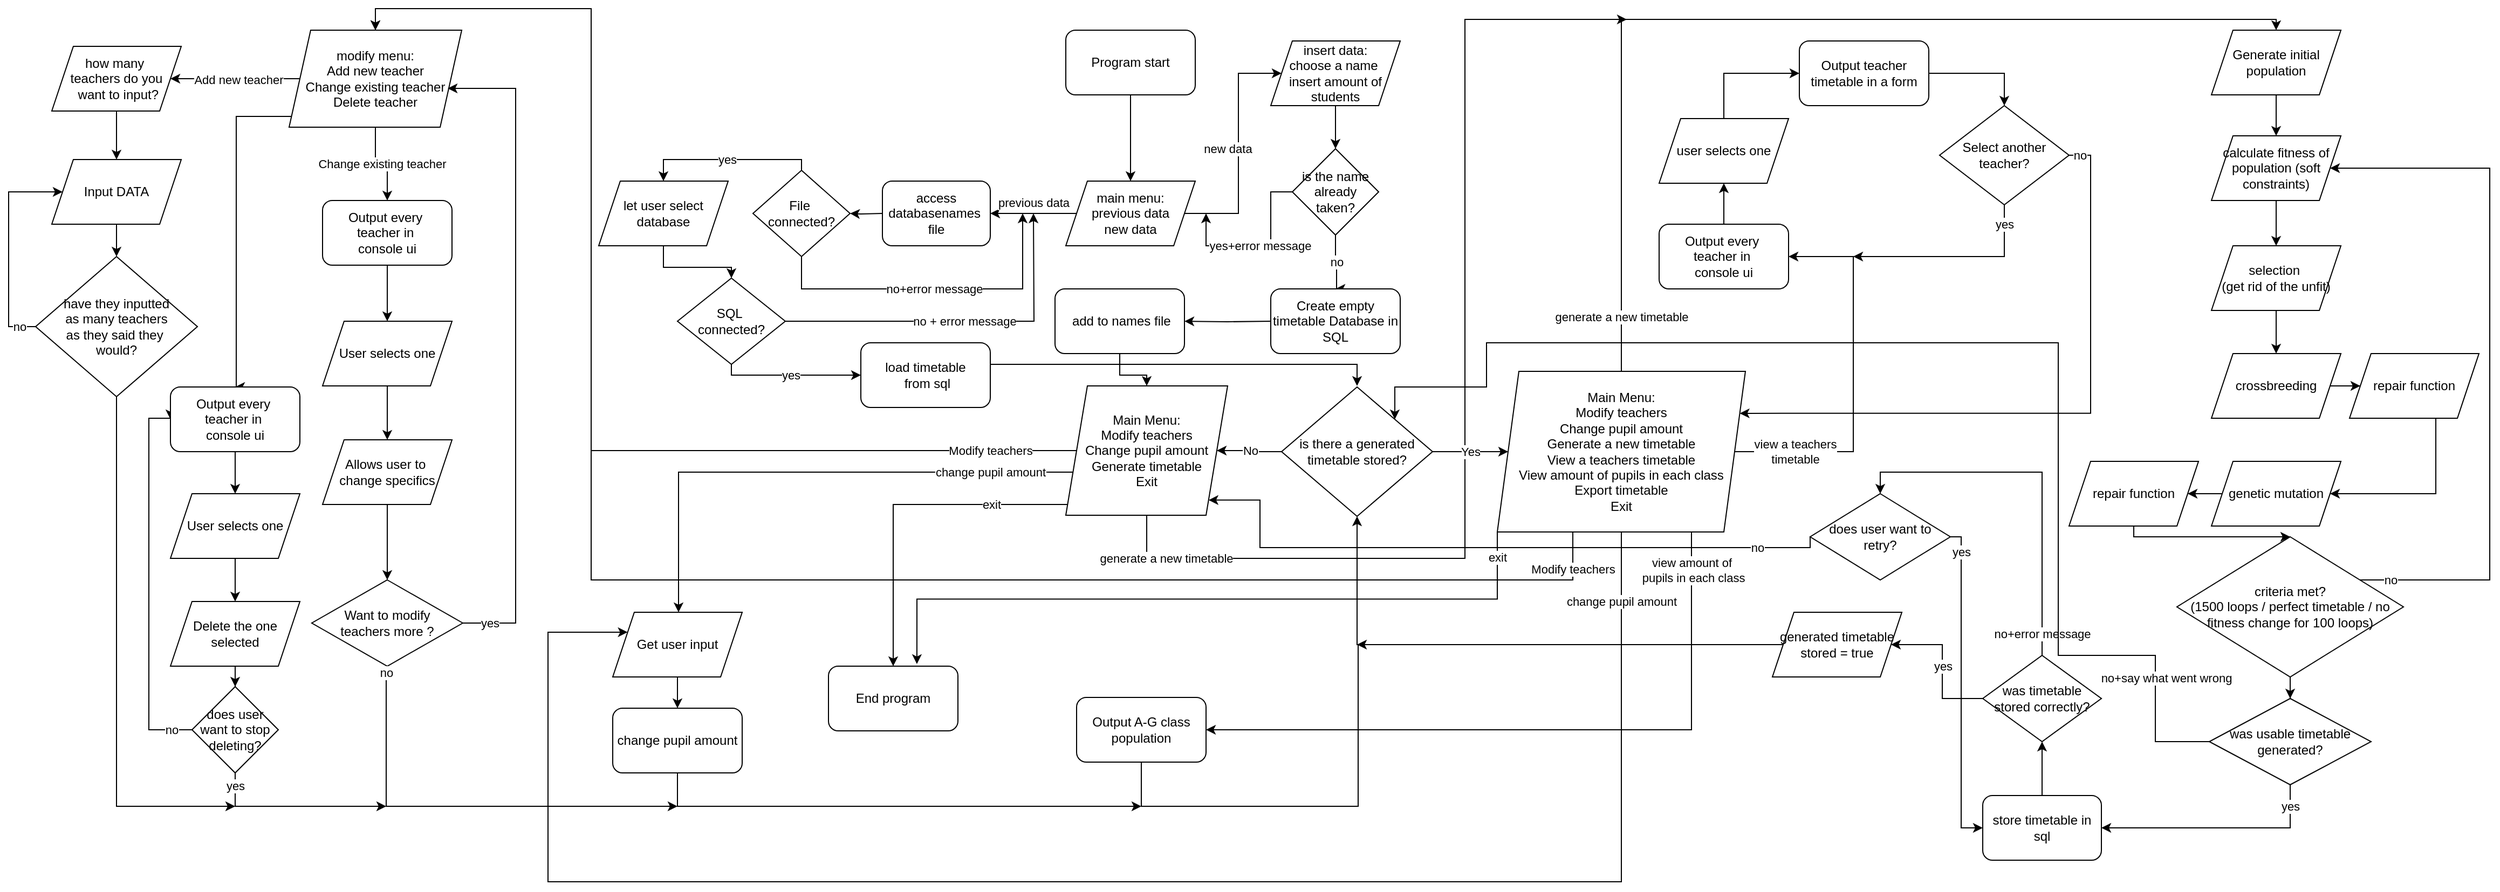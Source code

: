 <mxfile version="28.0.7">
  <diagram name="Page-1" id="5TjFJNbgtK6tRQX0CHqg">
    <mxGraphModel dx="3132" dy="1051" grid="1" gridSize="10" guides="1" tooltips="1" connect="1" arrows="1" fold="1" page="1" pageScale="1" pageWidth="827" pageHeight="1169" math="0" shadow="0">
      <root>
        <mxCell id="0" />
        <mxCell id="1" parent="0" />
        <mxCell id="_rqBkX1GEyzZLxkPlKRW-8" value="" style="edgeStyle=orthogonalEdgeStyle;rounded=0;orthogonalLoop=1;jettySize=auto;html=1;" parent="1" source="qPmPJSWQYSYvyi7kfRVx-1" target="qPmPJSWQYSYvyi7kfRVx-5" edge="1">
          <mxGeometry relative="1" as="geometry" />
        </mxCell>
        <mxCell id="qPmPJSWQYSYvyi7kfRVx-1" value="Program start" style="rounded=1;whiteSpace=wrap;html=1;" parent="1" vertex="1">
          <mxGeometry x="330" y="40" width="120" height="60" as="geometry" />
        </mxCell>
        <mxCell id="qPmPJSWQYSYvyi7kfRVx-8" value="previous data" style="edgeStyle=orthogonalEdgeStyle;rounded=0;orthogonalLoop=1;jettySize=auto;html=1;entryX=1;entryY=0.5;entryDx=0;entryDy=0;" parent="1" source="qPmPJSWQYSYvyi7kfRVx-5" edge="1">
          <mxGeometry y="-10" relative="1" as="geometry">
            <mxPoint as="offset" />
            <mxPoint x="260" y="210" as="targetPoint" />
          </mxGeometry>
        </mxCell>
        <mxCell id="_rqBkX1GEyzZLxkPlKRW-2" value="new data" style="edgeStyle=orthogonalEdgeStyle;rounded=0;orthogonalLoop=1;jettySize=auto;html=1;" parent="1" source="qPmPJSWQYSYvyi7kfRVx-5" target="_rqBkX1GEyzZLxkPlKRW-1" edge="1">
          <mxGeometry y="10" relative="1" as="geometry">
            <mxPoint as="offset" />
            <Array as="points">
              <mxPoint x="490" y="210" />
              <mxPoint x="490" y="80" />
            </Array>
          </mxGeometry>
        </mxCell>
        <mxCell id="qPmPJSWQYSYvyi7kfRVx-5" value="main menu:&lt;br&gt;previous data&lt;br&gt;new data" style="shape=parallelogram;perimeter=parallelogramPerimeter;whiteSpace=wrap;html=1;fixedSize=1;" parent="1" vertex="1">
          <mxGeometry x="330" y="180" width="120" height="60" as="geometry" />
        </mxCell>
        <mxCell id="qPmPJSWQYSYvyi7kfRVx-10" value="" style="edgeStyle=orthogonalEdgeStyle;rounded=0;orthogonalLoop=1;jettySize=auto;html=1;" parent="1" source="qPmPJSWQYSYvyi7kfRVx-7" target="qPmPJSWQYSYvyi7kfRVx-9" edge="1">
          <mxGeometry relative="1" as="geometry" />
        </mxCell>
        <mxCell id="qPmPJSWQYSYvyi7kfRVx-7" value="&lt;div&gt;let user select database&lt;/div&gt;" style="shape=parallelogram;perimeter=parallelogramPerimeter;whiteSpace=wrap;html=1;fixedSize=1;" parent="1" vertex="1">
          <mxGeometry x="-103" y="180" width="120" height="60" as="geometry" />
        </mxCell>
        <mxCell id="qPmPJSWQYSYvyi7kfRVx-16" value="no + error message" style="edgeStyle=orthogonalEdgeStyle;rounded=0;orthogonalLoop=1;jettySize=auto;html=1;" parent="1" source="qPmPJSWQYSYvyi7kfRVx-9" edge="1">
          <mxGeometry relative="1" as="geometry">
            <mxPoint x="300" y="210" as="targetPoint" />
          </mxGeometry>
        </mxCell>
        <mxCell id="qPmPJSWQYSYvyi7kfRVx-18" value="yes" style="edgeStyle=orthogonalEdgeStyle;rounded=0;orthogonalLoop=1;jettySize=auto;html=1;entryX=0;entryY=0.5;entryDx=0;entryDy=0;" parent="1" source="qPmPJSWQYSYvyi7kfRVx-9" target="_rqBkX1GEyzZLxkPlKRW-16" edge="1">
          <mxGeometry relative="1" as="geometry">
            <mxPoint x="-43" y="382" as="targetPoint" />
            <Array as="points">
              <mxPoint x="20" y="360" />
            </Array>
          </mxGeometry>
        </mxCell>
        <mxCell id="qPmPJSWQYSYvyi7kfRVx-9" value="SQL&amp;nbsp;&lt;div&gt;connected?&lt;/div&gt;" style="rhombus;whiteSpace=wrap;html=1;" parent="1" vertex="1">
          <mxGeometry x="-30" y="270" width="100" height="80" as="geometry" />
        </mxCell>
        <mxCell id="_rqBkX1GEyzZLxkPlKRW-7" style="edgeStyle=orthogonalEdgeStyle;rounded=0;orthogonalLoop=1;jettySize=auto;html=1;exitX=1;exitY=0.5;exitDx=0;exitDy=0;" parent="1" source="_rqBkX1GEyzZLxkPlKRW-16" edge="1">
          <mxGeometry relative="1" as="geometry">
            <mxPoint x="250" y="412" as="sourcePoint" />
            <mxPoint x="600" y="370" as="targetPoint" />
            <Array as="points">
              <mxPoint x="260" y="350" />
              <mxPoint x="600" y="350" />
            </Array>
          </mxGeometry>
        </mxCell>
        <mxCell id="_rqBkX1GEyzZLxkPlKRW-4" value="no" style="edgeStyle=orthogonalEdgeStyle;rounded=0;orthogonalLoop=1;jettySize=auto;html=1;entryX=0.5;entryY=0;entryDx=0;entryDy=0;" parent="1" source="e7MBx-RKfeoT1PmBK_qc-9" target="_rqBkX1GEyzZLxkPlKRW-13" edge="1">
          <mxGeometry relative="1" as="geometry">
            <mxPoint x="580" y="270" as="targetPoint" />
            <Array as="points">
              <mxPoint x="580" y="250" />
              <mxPoint x="581" y="280" />
            </Array>
          </mxGeometry>
        </mxCell>
        <mxCell id="_rqBkX1GEyzZLxkPlKRW-1" value="&lt;div&gt;insert data:&lt;/div&gt;choose a name&lt;span style=&quot;background-color: transparent; color: light-dark(rgb(0, 0, 0), rgb(255, 255, 255));&quot;&gt;&amp;nbsp;&lt;/span&gt;&lt;div&gt;&lt;span style=&quot;background-color: transparent; color: light-dark(rgb(0, 0, 0), rgb(255, 255, 255));&quot;&gt;insert amount of students&lt;/span&gt;&lt;/div&gt;" style="shape=parallelogram;perimeter=parallelogramPerimeter;whiteSpace=wrap;html=1;fixedSize=1;" parent="1" vertex="1">
          <mxGeometry x="520" y="50" width="120" height="60" as="geometry" />
        </mxCell>
        <mxCell id="_rqBkX1GEyzZLxkPlKRW-6" style="edgeStyle=orthogonalEdgeStyle;rounded=0;orthogonalLoop=1;jettySize=auto;html=1;entryX=0.5;entryY=0;entryDx=0;entryDy=0;" parent="1" source="e7MBx-RKfeoT1PmBK_qc-12" target="_rqBkX1GEyzZLxkPlKRW-5" edge="1">
          <mxGeometry relative="1" as="geometry">
            <mxPoint x="520" y="310" as="sourcePoint" />
          </mxGeometry>
        </mxCell>
        <mxCell id="QJsNYXhnwNITKUMt3Eq2-2" value="generate a new timetable" style="edgeStyle=orthogonalEdgeStyle;rounded=0;orthogonalLoop=1;jettySize=auto;html=1;" parent="1" source="_rqBkX1GEyzZLxkPlKRW-5" edge="1">
          <mxGeometry x="-0.882" relative="1" as="geometry">
            <Array as="points">
              <mxPoint x="405" y="530" />
              <mxPoint x="700" y="530" />
              <mxPoint x="700" y="30" />
            </Array>
            <mxPoint as="offset" />
            <mxPoint x="850" y="30" as="targetPoint" />
          </mxGeometry>
        </mxCell>
        <mxCell id="QJsNYXhnwNITKUMt3Eq2-20" value="exit" style="edgeStyle=orthogonalEdgeStyle;rounded=0;orthogonalLoop=1;jettySize=auto;html=1;entryX=0.5;entryY=0;entryDx=0;entryDy=0;" parent="1" source="_rqBkX1GEyzZLxkPlKRW-5" target="QJsNYXhnwNITKUMt3Eq2-19" edge="1">
          <mxGeometry x="-0.548" relative="1" as="geometry">
            <Array as="points">
              <mxPoint x="170" y="480" />
            </Array>
            <mxPoint as="offset" />
          </mxGeometry>
        </mxCell>
        <mxCell id="V8lAPqID9X0f5ABY0hI3-2" value="Modify teachers" style="edgeStyle=orthogonalEdgeStyle;rounded=0;orthogonalLoop=1;jettySize=auto;html=1;entryX=0.5;entryY=0;entryDx=0;entryDy=0;" parent="1" source="_rqBkX1GEyzZLxkPlKRW-5" target="V8lAPqID9X0f5ABY0hI3-1" edge="1">
          <mxGeometry x="-0.852" relative="1" as="geometry">
            <Array as="points">
              <mxPoint x="-110" y="430" />
              <mxPoint x="-110" y="20" />
              <mxPoint x="-310" y="20" />
            </Array>
            <mxPoint as="offset" />
          </mxGeometry>
        </mxCell>
        <mxCell id="9dXRt_jeTQlMgvSYc37Z-23" value="change pupil amount" style="edgeStyle=orthogonalEdgeStyle;rounded=0;orthogonalLoop=1;jettySize=auto;html=1;" edge="1" parent="1" source="_rqBkX1GEyzZLxkPlKRW-5" target="9dXRt_jeTQlMgvSYc37Z-24">
          <mxGeometry x="-0.691" relative="1" as="geometry">
            <mxPoint x="-30" y="610" as="targetPoint" />
            <Array as="points">
              <mxPoint x="-29" y="450" />
            </Array>
            <mxPoint as="offset" />
          </mxGeometry>
        </mxCell>
        <mxCell id="_rqBkX1GEyzZLxkPlKRW-5" value="Main Menu:&lt;br&gt;&lt;div&gt;&lt;span style=&quot;background-color: transparent; color: light-dark(rgb(0, 0, 0), rgb(255, 255, 255));&quot;&gt;Modify&amp;nbsp;&lt;/span&gt;teachers&lt;/div&gt;&lt;div&gt;&lt;span style=&quot;background-color: transparent; color: light-dark(rgb(0, 0, 0), rgb(255, 255, 255));&quot;&gt;Change pupil amount&lt;/span&gt;&lt;/div&gt;&lt;div&gt;&lt;div&gt;Generate timetable&lt;/div&gt;&lt;/div&gt;&lt;div&gt;Exit&lt;/div&gt;" style="shape=parallelogram;perimeter=parallelogramPerimeter;whiteSpace=wrap;html=1;fixedSize=1;" parent="1" vertex="1">
          <mxGeometry x="330" y="370" width="150" height="120" as="geometry" />
        </mxCell>
        <mxCell id="_rqBkX1GEyzZLxkPlKRW-10" value="No" style="edgeStyle=orthogonalEdgeStyle;rounded=0;orthogonalLoop=1;jettySize=auto;html=1;" parent="1" source="_rqBkX1GEyzZLxkPlKRW-9" target="_rqBkX1GEyzZLxkPlKRW-5" edge="1">
          <mxGeometry relative="1" as="geometry" />
        </mxCell>
        <mxCell id="_rqBkX1GEyzZLxkPlKRW-12" value="Yes" style="edgeStyle=orthogonalEdgeStyle;rounded=0;orthogonalLoop=1;jettySize=auto;html=1;" parent="1" source="_rqBkX1GEyzZLxkPlKRW-9" target="_rqBkX1GEyzZLxkPlKRW-11" edge="1">
          <mxGeometry relative="1" as="geometry" />
        </mxCell>
        <mxCell id="_rqBkX1GEyzZLxkPlKRW-9" value="is there a generated timetable stored?" style="rhombus;whiteSpace=wrap;html=1;" parent="1" vertex="1">
          <mxGeometry x="530" y="371" width="140" height="120" as="geometry" />
        </mxCell>
        <mxCell id="QJsNYXhnwNITKUMt3Eq2-1" value="generate a new timetable" style="edgeStyle=orthogonalEdgeStyle;rounded=0;orthogonalLoop=1;jettySize=auto;html=1;entryX=0.5;entryY=0;entryDx=0;entryDy=0;" parent="1" source="_rqBkX1GEyzZLxkPlKRW-11" target="fO54vMzoq-XSmd5Qjlf1-3" edge="1">
          <mxGeometry x="-0.89" relative="1" as="geometry">
            <Array as="points">
              <mxPoint x="845" y="30" />
              <mxPoint x="1452" y="30" />
            </Array>
            <mxPoint y="1" as="offset" />
            <mxPoint x="1570" y="20" as="targetPoint" />
          </mxGeometry>
        </mxCell>
        <mxCell id="V8lAPqID9X0f5ABY0hI3-3" value="Modify teachers" style="edgeStyle=orthogonalEdgeStyle;rounded=0;orthogonalLoop=1;jettySize=auto;html=1;entryX=0.5;entryY=0;entryDx=0;entryDy=0;" parent="1" source="_rqBkX1GEyzZLxkPlKRW-11" target="V8lAPqID9X0f5ABY0hI3-1" edge="1">
          <mxGeometry x="-0.96" relative="1" as="geometry">
            <Array as="points">
              <mxPoint x="800" y="550" />
              <mxPoint x="-110" y="550" />
              <mxPoint x="-110" y="20" />
              <mxPoint x="-310" y="20" />
            </Array>
            <mxPoint as="offset" />
          </mxGeometry>
        </mxCell>
        <mxCell id="9dXRt_jeTQlMgvSYc37Z-30" value="view a teachers&lt;div&gt;timetable&lt;/div&gt;" style="edgeStyle=orthogonalEdgeStyle;rounded=0;orthogonalLoop=1;jettySize=auto;html=1;entryX=1;entryY=0.5;entryDx=0;entryDy=0;" edge="1" parent="1" source="_rqBkX1GEyzZLxkPlKRW-11" target="9dXRt_jeTQlMgvSYc37Z-36">
          <mxGeometry x="-0.685" relative="1" as="geometry">
            <mxPoint x="990" y="251" as="targetPoint" />
            <Array as="points">
              <mxPoint x="1060" y="431" />
              <mxPoint x="1060" y="250" />
            </Array>
            <mxPoint as="offset" />
          </mxGeometry>
        </mxCell>
        <mxCell id="9dXRt_jeTQlMgvSYc37Z-47" value="view amount of&lt;div&gt;&amp;nbsp;pupils in each class&lt;/div&gt;" style="edgeStyle=orthogonalEdgeStyle;rounded=0;orthogonalLoop=1;jettySize=auto;html=1;entryX=1;entryY=0.5;entryDx=0;entryDy=0;" edge="1" parent="1" source="_rqBkX1GEyzZLxkPlKRW-11" target="9dXRt_jeTQlMgvSYc37Z-48">
          <mxGeometry x="-0.891" relative="1" as="geometry">
            <mxPoint x="400" y="670" as="targetPoint" />
            <Array as="points">
              <mxPoint x="910" y="689" />
            </Array>
            <mxPoint y="1" as="offset" />
          </mxGeometry>
        </mxCell>
        <mxCell id="_rqBkX1GEyzZLxkPlKRW-11" value="Main Menu:&lt;br&gt;&lt;div&gt;&lt;span style=&quot;background-color: transparent; color: light-dark(rgb(0, 0, 0), rgb(255, 255, 255));&quot;&gt;Modify&amp;nbsp;&lt;/span&gt;teachers&lt;/div&gt;&lt;div&gt;Change pupil amount&lt;/div&gt;&lt;div&gt;Generate a new timetable&lt;/div&gt;&lt;div&gt;View a teachers timetable&lt;/div&gt;&lt;div&gt;View amount of pupils in each class&lt;/div&gt;&lt;div&gt;&lt;div&gt;Export timetable&lt;/div&gt;&lt;div&gt;&lt;span style=&quot;background-color: transparent; color: light-dark(rgb(0, 0, 0), rgb(255, 255, 255));&quot;&gt;Exit&lt;/span&gt;&lt;/div&gt;&lt;/div&gt;" style="shape=parallelogram;perimeter=parallelogramPerimeter;whiteSpace=wrap;html=1;fixedSize=1;" parent="1" vertex="1">
          <mxGeometry x="730" y="356.5" width="230" height="149" as="geometry" />
        </mxCell>
        <mxCell id="_rqBkX1GEyzZLxkPlKRW-13" value="&lt;div&gt;Create empty timetable Database in SQL&lt;/div&gt;" style="rounded=1;whiteSpace=wrap;html=1;" parent="1" vertex="1">
          <mxGeometry x="520" y="280" width="120" height="60" as="geometry" />
        </mxCell>
        <mxCell id="_rqBkX1GEyzZLxkPlKRW-16" value="&lt;div&gt;load timetable&lt;/div&gt;&lt;div&gt;&amp;nbsp;from sql&lt;/div&gt;" style="rounded=1;whiteSpace=wrap;html=1;" parent="1" vertex="1">
          <mxGeometry x="140" y="330" width="120" height="60" as="geometry" />
        </mxCell>
        <mxCell id="fO54vMzoq-XSmd5Qjlf1-5" value="" style="edgeStyle=orthogonalEdgeStyle;rounded=0;orthogonalLoop=1;jettySize=auto;html=1;" parent="1" source="fO54vMzoq-XSmd5Qjlf1-3" target="fO54vMzoq-XSmd5Qjlf1-4" edge="1">
          <mxGeometry relative="1" as="geometry" />
        </mxCell>
        <mxCell id="fO54vMzoq-XSmd5Qjlf1-3" value="Generate initial population" style="shape=parallelogram;perimeter=parallelogramPerimeter;whiteSpace=wrap;html=1;fixedSize=1;" parent="1" vertex="1">
          <mxGeometry x="1392" y="40" width="120" height="60" as="geometry" />
        </mxCell>
        <mxCell id="fO54vMzoq-XSmd5Qjlf1-7" value="" style="edgeStyle=orthogonalEdgeStyle;rounded=0;orthogonalLoop=1;jettySize=auto;html=1;" parent="1" source="fO54vMzoq-XSmd5Qjlf1-4" target="fO54vMzoq-XSmd5Qjlf1-6" edge="1">
          <mxGeometry relative="1" as="geometry" />
        </mxCell>
        <mxCell id="fO54vMzoq-XSmd5Qjlf1-4" value="calculate fitness of population (soft constraints)" style="shape=parallelogram;perimeter=parallelogramPerimeter;whiteSpace=wrap;html=1;fixedSize=1;" parent="1" vertex="1">
          <mxGeometry x="1392" y="138" width="120" height="60" as="geometry" />
        </mxCell>
        <mxCell id="fO54vMzoq-XSmd5Qjlf1-9" value="" style="edgeStyle=orthogonalEdgeStyle;rounded=0;orthogonalLoop=1;jettySize=auto;html=1;" parent="1" source="fO54vMzoq-XSmd5Qjlf1-6" target="fO54vMzoq-XSmd5Qjlf1-8" edge="1">
          <mxGeometry relative="1" as="geometry" />
        </mxCell>
        <mxCell id="fO54vMzoq-XSmd5Qjlf1-6" value="selection&amp;nbsp;&lt;div&gt;(get rid of the unfit)&lt;/div&gt;" style="shape=parallelogram;perimeter=parallelogramPerimeter;whiteSpace=wrap;html=1;fixedSize=1;" parent="1" vertex="1">
          <mxGeometry x="1392" y="240" width="120" height="60" as="geometry" />
        </mxCell>
        <mxCell id="yWH5YEIk07C5A7a1uGac-2" value="" style="edgeStyle=orthogonalEdgeStyle;rounded=0;orthogonalLoop=1;jettySize=auto;html=1;" parent="1" source="fO54vMzoq-XSmd5Qjlf1-8" target="yWH5YEIk07C5A7a1uGac-1" edge="1">
          <mxGeometry relative="1" as="geometry" />
        </mxCell>
        <mxCell id="fO54vMzoq-XSmd5Qjlf1-8" value="crossbreeding" style="shape=parallelogram;perimeter=parallelogramPerimeter;whiteSpace=wrap;html=1;fixedSize=1;" parent="1" vertex="1">
          <mxGeometry x="1392" y="340" width="120" height="60" as="geometry" />
        </mxCell>
        <mxCell id="yWH5YEIk07C5A7a1uGac-6" style="edgeStyle=orthogonalEdgeStyle;rounded=0;orthogonalLoop=1;jettySize=auto;html=1;entryX=1;entryY=0.5;entryDx=0;entryDy=0;" parent="1" source="yWH5YEIk07C5A7a1uGac-1" target="yWH5YEIk07C5A7a1uGac-3" edge="1">
          <mxGeometry relative="1" as="geometry">
            <Array as="points">
              <mxPoint x="1600" y="470" />
            </Array>
          </mxGeometry>
        </mxCell>
        <mxCell id="yWH5YEIk07C5A7a1uGac-1" value="repair function" style="shape=parallelogram;perimeter=parallelogramPerimeter;whiteSpace=wrap;html=1;fixedSize=1;" parent="1" vertex="1">
          <mxGeometry x="1520" y="340" width="120" height="60" as="geometry" />
        </mxCell>
        <mxCell id="yWH5YEIk07C5A7a1uGac-8" value="" style="edgeStyle=orthogonalEdgeStyle;rounded=0;orthogonalLoop=1;jettySize=auto;html=1;" parent="1" source="yWH5YEIk07C5A7a1uGac-3" target="yWH5YEIk07C5A7a1uGac-7" edge="1">
          <mxGeometry relative="1" as="geometry" />
        </mxCell>
        <mxCell id="yWH5YEIk07C5A7a1uGac-3" value="genetic mutation" style="shape=parallelogram;perimeter=parallelogramPerimeter;whiteSpace=wrap;html=1;fixedSize=1;" parent="1" vertex="1">
          <mxGeometry x="1392" y="440" width="120" height="60" as="geometry" />
        </mxCell>
        <mxCell id="yWH5YEIk07C5A7a1uGac-10" style="edgeStyle=orthogonalEdgeStyle;rounded=0;orthogonalLoop=1;jettySize=auto;html=1;entryX=0.5;entryY=0;entryDx=0;entryDy=0;" parent="1" source="yWH5YEIk07C5A7a1uGac-7" target="yWH5YEIk07C5A7a1uGac-9" edge="1">
          <mxGeometry relative="1" as="geometry">
            <Array as="points">
              <mxPoint x="1320" y="510" />
            </Array>
          </mxGeometry>
        </mxCell>
        <mxCell id="yWH5YEIk07C5A7a1uGac-7" value="repair function" style="shape=parallelogram;perimeter=parallelogramPerimeter;whiteSpace=wrap;html=1;fixedSize=1;" parent="1" vertex="1">
          <mxGeometry x="1260" y="440" width="120" height="60" as="geometry" />
        </mxCell>
        <mxCell id="yWH5YEIk07C5A7a1uGac-11" value="no" style="edgeStyle=orthogonalEdgeStyle;rounded=0;orthogonalLoop=1;jettySize=auto;html=1;entryX=1;entryY=0.5;entryDx=0;entryDy=0;" parent="1" source="yWH5YEIk07C5A7a1uGac-9" target="fO54vMzoq-XSmd5Qjlf1-4" edge="1">
          <mxGeometry x="-0.912" relative="1" as="geometry">
            <mxPoint x="1580" y="180" as="targetPoint" />
            <Array as="points">
              <mxPoint x="1650" y="550" />
              <mxPoint x="1650" y="168" />
            </Array>
            <mxPoint as="offset" />
          </mxGeometry>
        </mxCell>
        <mxCell id="e7MBx-RKfeoT1PmBK_qc-15" value="" style="edgeStyle=orthogonalEdgeStyle;rounded=0;orthogonalLoop=1;jettySize=auto;html=1;" parent="1" source="yWH5YEIk07C5A7a1uGac-9" target="e7MBx-RKfeoT1PmBK_qc-14" edge="1">
          <mxGeometry relative="1" as="geometry" />
        </mxCell>
        <mxCell id="yWH5YEIk07C5A7a1uGac-9" value="criteria met?&lt;div&gt;(1500 loops / perfect timetable / no fitness change for 100 loops)&lt;/div&gt;" style="rhombus;whiteSpace=wrap;html=1;" parent="1" vertex="1">
          <mxGeometry x="1360" y="510" width="210" height="130" as="geometry" />
        </mxCell>
        <mxCell id="QJsNYXhnwNITKUMt3Eq2-6" value="" style="edgeStyle=orthogonalEdgeStyle;rounded=0;orthogonalLoop=1;jettySize=auto;html=1;exitX=0.5;exitY=0;exitDx=0;exitDy=0;" parent="1" source="e7MBx-RKfeoT1PmBK_qc-21" target="QJsNYXhnwNITKUMt3Eq2-5" edge="1">
          <mxGeometry relative="1" as="geometry">
            <mxPoint x="1235" y="750" as="sourcePoint" />
          </mxGeometry>
        </mxCell>
        <mxCell id="QJsNYXhnwNITKUMt3Eq2-10" value="yes" style="edgeStyle=orthogonalEdgeStyle;rounded=0;orthogonalLoop=1;jettySize=auto;html=1;" parent="1" source="QJsNYXhnwNITKUMt3Eq2-5" target="QJsNYXhnwNITKUMt3Eq2-9" edge="1">
          <mxGeometry relative="1" as="geometry" />
        </mxCell>
        <mxCell id="QJsNYXhnwNITKUMt3Eq2-17" value="no+error message" style="edgeStyle=orthogonalEdgeStyle;rounded=0;orthogonalLoop=1;jettySize=auto;html=1;entryX=0.5;entryY=0;entryDx=0;entryDy=0;" parent="1" source="QJsNYXhnwNITKUMt3Eq2-5" target="QJsNYXhnwNITKUMt3Eq2-13" edge="1">
          <mxGeometry x="-0.882" relative="1" as="geometry">
            <Array as="points">
              <mxPoint x="1235" y="450" />
              <mxPoint x="1085" y="450" />
            </Array>
            <mxPoint as="offset" />
          </mxGeometry>
        </mxCell>
        <mxCell id="QJsNYXhnwNITKUMt3Eq2-5" value="was timetable stored correctly?" style="rhombus;whiteSpace=wrap;html=1;" parent="1" vertex="1">
          <mxGeometry x="1180" y="620" width="110" height="80" as="geometry" />
        </mxCell>
        <mxCell id="QJsNYXhnwNITKUMt3Eq2-11" style="edgeStyle=orthogonalEdgeStyle;rounded=0;orthogonalLoop=1;jettySize=auto;html=1;entryX=0.5;entryY=1;entryDx=0;entryDy=0;" parent="1" source="QJsNYXhnwNITKUMt3Eq2-9" target="_rqBkX1GEyzZLxkPlKRW-9" edge="1">
          <mxGeometry relative="1" as="geometry" />
        </mxCell>
        <mxCell id="QJsNYXhnwNITKUMt3Eq2-9" value="generated timetable stored = true" style="shape=parallelogram;perimeter=parallelogramPerimeter;whiteSpace=wrap;html=1;fixedSize=1;" parent="1" vertex="1">
          <mxGeometry x="985" y="580" width="120" height="60" as="geometry" />
        </mxCell>
        <mxCell id="QJsNYXhnwNITKUMt3Eq2-13" value="does user want to retry?" style="rhombus;whiteSpace=wrap;html=1;" parent="1" vertex="1">
          <mxGeometry x="1020" y="470" width="130" height="80" as="geometry" />
        </mxCell>
        <mxCell id="QJsNYXhnwNITKUMt3Eq2-15" value="yes" style="edgeStyle=orthogonalEdgeStyle;rounded=0;orthogonalLoop=1;jettySize=auto;html=1;entryX=0;entryY=0.5;entryDx=0;entryDy=0;" parent="1" source="QJsNYXhnwNITKUMt3Eq2-13" target="e7MBx-RKfeoT1PmBK_qc-21" edge="1">
          <mxGeometry x="-0.841" relative="1" as="geometry">
            <Array as="points">
              <mxPoint x="1160" y="510" />
              <mxPoint x="1160" y="780" />
            </Array>
            <mxPoint as="offset" />
            <mxPoint x="1185" y="780" as="targetPoint" />
          </mxGeometry>
        </mxCell>
        <mxCell id="QJsNYXhnwNITKUMt3Eq2-18" value="no" style="edgeStyle=orthogonalEdgeStyle;rounded=0;orthogonalLoop=1;jettySize=auto;html=1;entryX=1;entryY=1;entryDx=0;entryDy=0;" parent="1" target="_rqBkX1GEyzZLxkPlKRW-5" edge="1">
          <mxGeometry x="-0.806" relative="1" as="geometry">
            <mxPoint x="1020" y="510" as="sourcePoint" />
            <mxPoint x="460.0" y="466.0" as="targetPoint" />
            <Array as="points">
              <mxPoint x="1020" y="520" />
              <mxPoint x="510" y="520" />
              <mxPoint x="510" y="476" />
            </Array>
            <mxPoint as="offset" />
          </mxGeometry>
        </mxCell>
        <mxCell id="QJsNYXhnwNITKUMt3Eq2-19" value="End program" style="rounded=1;whiteSpace=wrap;html=1;" parent="1" vertex="1">
          <mxGeometry x="110" y="630" width="120" height="60" as="geometry" />
        </mxCell>
        <mxCell id="QJsNYXhnwNITKUMt3Eq2-21" value="exit" style="edgeStyle=orthogonalEdgeStyle;rounded=0;orthogonalLoop=1;jettySize=auto;html=1;entryX=0.683;entryY=-0.033;entryDx=0;entryDy=0;entryPerimeter=0;exitX=0;exitY=1;exitDx=0;exitDy=0;" parent="1" source="_rqBkX1GEyzZLxkPlKRW-11" target="QJsNYXhnwNITKUMt3Eq2-19" edge="1">
          <mxGeometry x="-0.931" relative="1" as="geometry">
            <mxPoint as="offset" />
          </mxGeometry>
        </mxCell>
        <mxCell id="e7MBx-RKfeoT1PmBK_qc-3" value="" style="edgeStyle=orthogonalEdgeStyle;rounded=0;orthogonalLoop=1;jettySize=auto;html=1;" parent="1" target="e7MBx-RKfeoT1PmBK_qc-2" edge="1">
          <mxGeometry relative="1" as="geometry">
            <mxPoint x="160" y="210" as="sourcePoint" />
          </mxGeometry>
        </mxCell>
        <mxCell id="e7MBx-RKfeoT1PmBK_qc-4" value="yes" style="edgeStyle=orthogonalEdgeStyle;rounded=0;orthogonalLoop=1;jettySize=auto;html=1;entryX=0.5;entryY=0;entryDx=0;entryDy=0;" parent="1" source="e7MBx-RKfeoT1PmBK_qc-2" target="qPmPJSWQYSYvyi7kfRVx-7" edge="1">
          <mxGeometry relative="1" as="geometry">
            <Array as="points">
              <mxPoint x="85" y="160" />
              <mxPoint x="-43" y="160" />
            </Array>
          </mxGeometry>
        </mxCell>
        <mxCell id="e7MBx-RKfeoT1PmBK_qc-5" value="no+error message" style="edgeStyle=orthogonalEdgeStyle;rounded=0;orthogonalLoop=1;jettySize=auto;html=1;" parent="1" source="e7MBx-RKfeoT1PmBK_qc-2" edge="1">
          <mxGeometry relative="1" as="geometry">
            <mxPoint x="290" y="210" as="targetPoint" />
            <Array as="points">
              <mxPoint x="85" y="280" />
              <mxPoint x="290" y="280" />
            </Array>
          </mxGeometry>
        </mxCell>
        <mxCell id="e7MBx-RKfeoT1PmBK_qc-2" value="File&amp;nbsp;&lt;div&gt;connected?&lt;/div&gt;" style="rhombus;whiteSpace=wrap;html=1;" parent="1" vertex="1">
          <mxGeometry x="40" y="170" width="90" height="80" as="geometry" />
        </mxCell>
        <mxCell id="e7MBx-RKfeoT1PmBK_qc-8" value="access databasenames&amp;nbsp;&lt;div&gt;file&lt;/div&gt;" style="rounded=1;whiteSpace=wrap;html=1;" parent="1" vertex="1">
          <mxGeometry x="160" y="180" width="100" height="60" as="geometry" />
        </mxCell>
        <mxCell id="e7MBx-RKfeoT1PmBK_qc-10" value="" style="edgeStyle=orthogonalEdgeStyle;rounded=0;orthogonalLoop=1;jettySize=auto;html=1;" parent="1" source="_rqBkX1GEyzZLxkPlKRW-1" target="e7MBx-RKfeoT1PmBK_qc-9" edge="1">
          <mxGeometry relative="1" as="geometry">
            <mxPoint x="580" y="270" as="targetPoint" />
            <mxPoint x="580" y="110" as="sourcePoint" />
          </mxGeometry>
        </mxCell>
        <mxCell id="e7MBx-RKfeoT1PmBK_qc-11" value="yes+error message" style="edgeStyle=orthogonalEdgeStyle;rounded=0;orthogonalLoop=1;jettySize=auto;html=1;" parent="1" source="e7MBx-RKfeoT1PmBK_qc-9" edge="1">
          <mxGeometry relative="1" as="geometry">
            <mxPoint x="460" y="210" as="targetPoint" />
            <Array as="points">
              <mxPoint x="520" y="190" />
              <mxPoint x="520" y="240" />
              <mxPoint x="460" y="240" />
            </Array>
          </mxGeometry>
        </mxCell>
        <mxCell id="e7MBx-RKfeoT1PmBK_qc-9" value="is the name already taken?" style="rhombus;whiteSpace=wrap;html=1;" parent="1" vertex="1">
          <mxGeometry x="540" y="150" width="80" height="80" as="geometry" />
        </mxCell>
        <mxCell id="e7MBx-RKfeoT1PmBK_qc-13" value="" style="edgeStyle=orthogonalEdgeStyle;rounded=0;orthogonalLoop=1;jettySize=auto;html=1;entryX=1;entryY=0.5;entryDx=0;entryDy=0;" parent="1" target="e7MBx-RKfeoT1PmBK_qc-12" edge="1">
          <mxGeometry relative="1" as="geometry">
            <mxPoint x="520" y="310" as="sourcePoint" />
            <mxPoint x="405" y="370" as="targetPoint" />
          </mxGeometry>
        </mxCell>
        <mxCell id="e7MBx-RKfeoT1PmBK_qc-12" value="&amp;nbsp;add to names file" style="rounded=1;whiteSpace=wrap;html=1;" parent="1" vertex="1">
          <mxGeometry x="320" y="280" width="120" height="60" as="geometry" />
        </mxCell>
        <mxCell id="e7MBx-RKfeoT1PmBK_qc-16" value="yes" style="edgeStyle=orthogonalEdgeStyle;rounded=0;orthogonalLoop=1;jettySize=auto;html=1;entryX=1;entryY=0.5;entryDx=0;entryDy=0;" parent="1" source="e7MBx-RKfeoT1PmBK_qc-14" target="e7MBx-RKfeoT1PmBK_qc-21" edge="1">
          <mxGeometry x="-0.818" relative="1" as="geometry">
            <mxPoint x="1285" y="780" as="targetPoint" />
            <Array as="points">
              <mxPoint x="1465" y="780" />
            </Array>
            <mxPoint as="offset" />
          </mxGeometry>
        </mxCell>
        <mxCell id="e7MBx-RKfeoT1PmBK_qc-17" style="edgeStyle=orthogonalEdgeStyle;rounded=0;orthogonalLoop=1;jettySize=auto;html=1;entryX=1;entryY=0;entryDx=0;entryDy=0;" parent="1" source="e7MBx-RKfeoT1PmBK_qc-14" target="_rqBkX1GEyzZLxkPlKRW-9" edge="1">
          <mxGeometry relative="1" as="geometry">
            <mxPoint x="952" y="420" as="targetPoint" />
            <Array as="points">
              <mxPoint x="1340" y="700" />
              <mxPoint x="1340" y="620" />
              <mxPoint x="1250" y="620" />
              <mxPoint x="1250" y="330" />
              <mxPoint x="720" y="330" />
              <mxPoint x="720" y="371" />
              <mxPoint x="635" y="371" />
            </Array>
          </mxGeometry>
        </mxCell>
        <mxCell id="e7MBx-RKfeoT1PmBK_qc-20" value="no+say what went wrong" style="edgeLabel;html=1;align=center;verticalAlign=middle;resizable=0;points=[];" parent="e7MBx-RKfeoT1PmBK_qc-17" vertex="1" connectable="0">
          <mxGeometry x="-0.804" y="2" relative="1" as="geometry">
            <mxPoint x="12" y="8" as="offset" />
          </mxGeometry>
        </mxCell>
        <mxCell id="e7MBx-RKfeoT1PmBK_qc-14" value="was usable timetable generated?" style="rhombus;whiteSpace=wrap;html=1;" parent="1" vertex="1">
          <mxGeometry x="1390" y="660" width="150" height="80" as="geometry" />
        </mxCell>
        <mxCell id="e7MBx-RKfeoT1PmBK_qc-21" value="store timetable in sql" style="rounded=1;whiteSpace=wrap;html=1;" parent="1" vertex="1">
          <mxGeometry x="1180" y="750" width="110" height="60" as="geometry" />
        </mxCell>
        <mxCell id="V8lAPqID9X0f5ABY0hI3-5" value="" style="edgeStyle=orthogonalEdgeStyle;rounded=0;orthogonalLoop=1;jettySize=auto;html=1;" parent="1" source="9dXRt_jeTQlMgvSYc37Z-2" target="V8lAPqID9X0f5ABY0hI3-4" edge="1">
          <mxGeometry x="0.429" relative="1" as="geometry">
            <mxPoint as="offset" />
          </mxGeometry>
        </mxCell>
        <mxCell id="V8lAPqID9X0f5ABY0hI3-7" value="Change existing teacher" style="edgeStyle=orthogonalEdgeStyle;rounded=0;orthogonalLoop=1;jettySize=auto;html=1;entryX=0.5;entryY=0;entryDx=0;entryDy=0;" parent="1" source="V8lAPqID9X0f5ABY0hI3-1" target="9dXRt_jeTQlMgvSYc37Z-39" edge="1">
          <mxGeometry relative="1" as="geometry">
            <mxPoint x="-299" y="198" as="targetPoint" />
          </mxGeometry>
        </mxCell>
        <mxCell id="9dXRt_jeTQlMgvSYc37Z-9" style="edgeStyle=orthogonalEdgeStyle;rounded=0;orthogonalLoop=1;jettySize=auto;html=1;entryX=0.5;entryY=0;entryDx=0;entryDy=0;" edge="1" parent="1" source="V8lAPqID9X0f5ABY0hI3-1" target="9dXRt_jeTQlMgvSYc37Z-40">
          <mxGeometry relative="1" as="geometry">
            <mxPoint x="-440" y="371" as="targetPoint" />
            <Array as="points">
              <mxPoint x="-439" y="120" />
            </Array>
          </mxGeometry>
        </mxCell>
        <mxCell id="V8lAPqID9X0f5ABY0hI3-1" value="modify menu:&lt;div&gt;Add new teacher&lt;/div&gt;&lt;div&gt;Change existing teacher&lt;/div&gt;&lt;div&gt;Delete teacher&lt;/div&gt;" style="shape=parallelogram;perimeter=parallelogramPerimeter;whiteSpace=wrap;html=1;fixedSize=1;" parent="1" vertex="1">
          <mxGeometry x="-390" y="40" width="160" height="90" as="geometry" />
        </mxCell>
        <mxCell id="9dXRt_jeTQlMgvSYc37Z-6" style="edgeStyle=orthogonalEdgeStyle;rounded=0;orthogonalLoop=1;jettySize=auto;html=1;entryX=0.5;entryY=0;entryDx=0;entryDy=0;" edge="1" parent="1" source="V8lAPqID9X0f5ABY0hI3-4" target="9dXRt_jeTQlMgvSYc37Z-5">
          <mxGeometry relative="1" as="geometry" />
        </mxCell>
        <mxCell id="V8lAPqID9X0f5ABY0hI3-4" value="&lt;div&gt;&lt;span style=&quot;background-color: transparent; color: light-dark(rgb(0, 0, 0), rgb(255, 255, 255));&quot;&gt;Input DATA&lt;/span&gt;&lt;/div&gt;" style="shape=parallelogram;perimeter=parallelogramPerimeter;whiteSpace=wrap;html=1;fixedSize=1;" parent="1" vertex="1">
          <mxGeometry x="-610" y="160" width="120" height="60" as="geometry" />
        </mxCell>
        <mxCell id="V8lAPqID9X0f5ABY0hI3-9" value="" style="edgeStyle=orthogonalEdgeStyle;rounded=0;orthogonalLoop=1;jettySize=auto;html=1;exitX=0.5;exitY=1;exitDx=0;exitDy=0;" parent="1" source="9dXRt_jeTQlMgvSYc37Z-39" target="V8lAPqID9X0f5ABY0hI3-8" edge="1">
          <mxGeometry relative="1" as="geometry">
            <mxPoint x="-299" y="258" as="sourcePoint" />
          </mxGeometry>
        </mxCell>
        <mxCell id="V8lAPqID9X0f5ABY0hI3-11" value="" style="edgeStyle=orthogonalEdgeStyle;rounded=0;orthogonalLoop=1;jettySize=auto;html=1;" parent="1" source="V8lAPqID9X0f5ABY0hI3-8" target="V8lAPqID9X0f5ABY0hI3-10" edge="1">
          <mxGeometry relative="1" as="geometry" />
        </mxCell>
        <mxCell id="V8lAPqID9X0f5ABY0hI3-8" value="User selects one" style="shape=parallelogram;perimeter=parallelogramPerimeter;whiteSpace=wrap;html=1;fixedSize=1;" parent="1" vertex="1">
          <mxGeometry x="-359" y="310" width="120" height="60" as="geometry" />
        </mxCell>
        <mxCell id="AK8ajXSOmpAV9PA3FUqV-2" value="" style="edgeStyle=orthogonalEdgeStyle;rounded=0;orthogonalLoop=1;jettySize=auto;html=1;entryX=0.5;entryY=0;entryDx=0;entryDy=0;" parent="1" source="V8lAPqID9X0f5ABY0hI3-10" target="AK8ajXSOmpAV9PA3FUqV-1" edge="1">
          <mxGeometry relative="1" as="geometry">
            <mxPoint x="-299" y="550" as="targetPoint" />
          </mxGeometry>
        </mxCell>
        <mxCell id="V8lAPqID9X0f5ABY0hI3-10" value="Allows user to&amp;nbsp;&lt;div&gt;change specifics&lt;/div&gt;" style="shape=parallelogram;perimeter=parallelogramPerimeter;whiteSpace=wrap;html=1;fixedSize=1;" parent="1" vertex="1">
          <mxGeometry x="-359" y="420" width="120" height="60" as="geometry" />
        </mxCell>
        <mxCell id="AK8ajXSOmpAV9PA3FUqV-4" value="yes" style="edgeStyle=orthogonalEdgeStyle;rounded=0;orthogonalLoop=1;jettySize=auto;html=1;entryX=0.919;entryY=0.6;entryDx=0;entryDy=0;entryPerimeter=0;" parent="1" source="AK8ajXSOmpAV9PA3FUqV-1" target="V8lAPqID9X0f5ABY0hI3-1" edge="1">
          <mxGeometry x="-0.92" relative="1" as="geometry">
            <Array as="points">
              <mxPoint x="-180" y="590" />
              <mxPoint x="-180" y="94" />
            </Array>
            <mxPoint as="offset" />
            <mxPoint x="-240" y="90" as="targetPoint" />
          </mxGeometry>
        </mxCell>
        <mxCell id="AK8ajXSOmpAV9PA3FUqV-1" value="Want to modify teachers&amp;nbsp;more ?" style="rhombus;whiteSpace=wrap;html=1;" parent="1" vertex="1">
          <mxGeometry x="-369" y="550" width="140" height="80" as="geometry" />
        </mxCell>
        <mxCell id="9dXRt_jeTQlMgvSYc37Z-1" value="no" style="edgeStyle=orthogonalEdgeStyle;rounded=0;orthogonalLoop=1;jettySize=auto;html=1;exitX=0.5;exitY=1;exitDx=0;exitDy=0;" edge="1" parent="1" source="AK8ajXSOmpAV9PA3FUqV-1">
          <mxGeometry x="-0.964" relative="1" as="geometry">
            <mxPoint x="-30" y="760" as="targetPoint" />
            <Array as="points">
              <mxPoint x="-300" y="630" />
              <mxPoint x="-300" y="760" />
            </Array>
            <mxPoint as="offset" />
          </mxGeometry>
        </mxCell>
        <mxCell id="9dXRt_jeTQlMgvSYc37Z-3" value="" style="edgeStyle=orthogonalEdgeStyle;rounded=0;orthogonalLoop=1;jettySize=auto;html=1;" edge="1" parent="1" source="V8lAPqID9X0f5ABY0hI3-1" target="9dXRt_jeTQlMgvSYc37Z-2">
          <mxGeometry relative="1" as="geometry">
            <mxPoint x="-380" y="85" as="sourcePoint" />
            <mxPoint x="-550" y="220" as="targetPoint" />
          </mxGeometry>
        </mxCell>
        <mxCell id="9dXRt_jeTQlMgvSYc37Z-4" value="Add new teacher" style="edgeLabel;html=1;align=center;verticalAlign=middle;resizable=0;points=[];" vertex="1" connectable="0" parent="9dXRt_jeTQlMgvSYc37Z-3">
          <mxGeometry x="-0.05" y="1" relative="1" as="geometry">
            <mxPoint as="offset" />
          </mxGeometry>
        </mxCell>
        <mxCell id="9dXRt_jeTQlMgvSYc37Z-2" value="how many&amp;nbsp;&lt;div&gt;teachers do you&lt;/div&gt;&lt;div&gt;&amp;nbsp;want to input?&lt;/div&gt;" style="shape=parallelogram;perimeter=parallelogramPerimeter;whiteSpace=wrap;html=1;fixedSize=1;" vertex="1" parent="1">
          <mxGeometry x="-610" y="55" width="120" height="60" as="geometry" />
        </mxCell>
        <mxCell id="9dXRt_jeTQlMgvSYc37Z-7" value="no" style="edgeStyle=orthogonalEdgeStyle;rounded=0;orthogonalLoop=1;jettySize=auto;html=1;entryX=0;entryY=0.5;entryDx=0;entryDy=0;" edge="1" parent="1" source="9dXRt_jeTQlMgvSYc37Z-5" target="V8lAPqID9X0f5ABY0hI3-4">
          <mxGeometry x="-0.85" relative="1" as="geometry">
            <Array as="points">
              <mxPoint x="-650" y="315" />
              <mxPoint x="-650" y="190" />
            </Array>
            <mxPoint as="offset" />
          </mxGeometry>
        </mxCell>
        <mxCell id="9dXRt_jeTQlMgvSYc37Z-8" style="edgeStyle=orthogonalEdgeStyle;rounded=0;orthogonalLoop=1;jettySize=auto;html=1;" edge="1" parent="1" source="9dXRt_jeTQlMgvSYc37Z-5">
          <mxGeometry relative="1" as="geometry">
            <mxPoint x="-440" y="760" as="targetPoint" />
            <Array as="points">
              <mxPoint x="-550" y="760" />
            </Array>
          </mxGeometry>
        </mxCell>
        <mxCell id="9dXRt_jeTQlMgvSYc37Z-5" value="have they inputted&lt;div&gt;&amp;nbsp;as many teachers&amp;nbsp;&lt;div&gt;as they said they&amp;nbsp;&lt;/div&gt;&lt;div&gt;would?&lt;/div&gt;&lt;/div&gt;" style="rhombus;whiteSpace=wrap;html=1;" vertex="1" parent="1">
          <mxGeometry x="-625" y="250" width="150" height="130" as="geometry" />
        </mxCell>
        <mxCell id="9dXRt_jeTQlMgvSYc37Z-12" style="edgeStyle=orthogonalEdgeStyle;rounded=0;orthogonalLoop=1;jettySize=auto;html=1;entryX=0.5;entryY=0;entryDx=0;entryDy=0;exitX=0.5;exitY=1;exitDx=0;exitDy=0;" edge="1" parent="1" source="9dXRt_jeTQlMgvSYc37Z-40" target="9dXRt_jeTQlMgvSYc37Z-11">
          <mxGeometry relative="1" as="geometry">
            <mxPoint x="-440" y="431" as="sourcePoint" />
          </mxGeometry>
        </mxCell>
        <mxCell id="9dXRt_jeTQlMgvSYc37Z-14" value="" style="edgeStyle=orthogonalEdgeStyle;rounded=0;orthogonalLoop=1;jettySize=auto;html=1;" edge="1" parent="1" source="9dXRt_jeTQlMgvSYc37Z-11" target="9dXRt_jeTQlMgvSYc37Z-13">
          <mxGeometry relative="1" as="geometry" />
        </mxCell>
        <mxCell id="9dXRt_jeTQlMgvSYc37Z-11" value="User selects one" style="shape=parallelogram;perimeter=parallelogramPerimeter;whiteSpace=wrap;html=1;fixedSize=1;" vertex="1" parent="1">
          <mxGeometry x="-500" y="470" width="120" height="60" as="geometry" />
        </mxCell>
        <mxCell id="9dXRt_jeTQlMgvSYc37Z-16" value="" style="edgeStyle=orthogonalEdgeStyle;rounded=0;orthogonalLoop=1;jettySize=auto;html=1;" edge="1" parent="1" source="9dXRt_jeTQlMgvSYc37Z-13" target="9dXRt_jeTQlMgvSYc37Z-15">
          <mxGeometry relative="1" as="geometry" />
        </mxCell>
        <mxCell id="9dXRt_jeTQlMgvSYc37Z-13" value="Delete the one selected" style="shape=parallelogram;perimeter=parallelogramPerimeter;whiteSpace=wrap;html=1;fixedSize=1;" vertex="1" parent="1">
          <mxGeometry x="-500" y="570" width="120" height="60" as="geometry" />
        </mxCell>
        <mxCell id="9dXRt_jeTQlMgvSYc37Z-18" value="yes" style="edgeStyle=orthogonalEdgeStyle;rounded=0;orthogonalLoop=1;jettySize=auto;html=1;" edge="1" parent="1" source="9dXRt_jeTQlMgvSYc37Z-15">
          <mxGeometry x="-0.867" relative="1" as="geometry">
            <mxPoint x="-300" y="760" as="targetPoint" />
            <Array as="points">
              <mxPoint x="-440" y="760" />
              <mxPoint x="-399" y="760" />
            </Array>
            <mxPoint as="offset" />
          </mxGeometry>
        </mxCell>
        <mxCell id="9dXRt_jeTQlMgvSYc37Z-15" value="does user want to stop deleting?" style="rhombus;whiteSpace=wrap;html=1;" vertex="1" parent="1">
          <mxGeometry x="-480" y="649" width="80" height="80" as="geometry" />
        </mxCell>
        <mxCell id="9dXRt_jeTQlMgvSYc37Z-19" value="no" style="edgeStyle=orthogonalEdgeStyle;rounded=0;orthogonalLoop=1;jettySize=auto;html=1;entryX=0;entryY=0.5;entryDx=0;entryDy=0;" edge="1" parent="1" source="9dXRt_jeTQlMgvSYc37Z-15" target="9dXRt_jeTQlMgvSYc37Z-40">
          <mxGeometry x="-0.889" relative="1" as="geometry">
            <mxPoint x="-491.96" y="395" as="targetPoint" />
            <Array as="points">
              <mxPoint x="-520" y="689" />
              <mxPoint x="-520" y="400" />
            </Array>
            <mxPoint as="offset" />
          </mxGeometry>
        </mxCell>
        <mxCell id="9dXRt_jeTQlMgvSYc37Z-26" value="" style="edgeStyle=orthogonalEdgeStyle;rounded=0;orthogonalLoop=1;jettySize=auto;html=1;" edge="1" parent="1" source="9dXRt_jeTQlMgvSYc37Z-24" target="9dXRt_jeTQlMgvSYc37Z-25">
          <mxGeometry relative="1" as="geometry" />
        </mxCell>
        <mxCell id="9dXRt_jeTQlMgvSYc37Z-24" value="Get user input" style="shape=parallelogram;perimeter=parallelogramPerimeter;whiteSpace=wrap;html=1;fixedSize=1;" vertex="1" parent="1">
          <mxGeometry x="-90" y="580" width="120" height="60" as="geometry" />
        </mxCell>
        <mxCell id="9dXRt_jeTQlMgvSYc37Z-27" style="edgeStyle=orthogonalEdgeStyle;rounded=0;orthogonalLoop=1;jettySize=auto;html=1;" edge="1" parent="1" source="9dXRt_jeTQlMgvSYc37Z-25">
          <mxGeometry relative="1" as="geometry">
            <mxPoint x="400" y="760" as="targetPoint" />
            <Array as="points">
              <mxPoint x="-30" y="760" />
            </Array>
          </mxGeometry>
        </mxCell>
        <mxCell id="9dXRt_jeTQlMgvSYc37Z-25" value="change pupil amount" style="rounded=1;whiteSpace=wrap;html=1;" vertex="1" parent="1">
          <mxGeometry x="-90" y="669" width="120" height="60" as="geometry" />
        </mxCell>
        <mxCell id="9dXRt_jeTQlMgvSYc37Z-28" value="change pupil amount" style="edgeStyle=orthogonalEdgeStyle;rounded=0;orthogonalLoop=1;jettySize=auto;html=1;entryX=0;entryY=0.25;entryDx=0;entryDy=0;" edge="1" parent="1" source="_rqBkX1GEyzZLxkPlKRW-11" target="9dXRt_jeTQlMgvSYc37Z-24">
          <mxGeometry x="-0.921" relative="1" as="geometry">
            <Array as="points">
              <mxPoint x="845" y="830" />
              <mxPoint x="-150" y="830" />
              <mxPoint x="-150" y="599" />
            </Array>
            <mxPoint as="offset" />
          </mxGeometry>
        </mxCell>
        <mxCell id="9dXRt_jeTQlMgvSYc37Z-33" value="" style="edgeStyle=orthogonalEdgeStyle;rounded=0;orthogonalLoop=1;jettySize=auto;html=1;exitX=0.5;exitY=0;exitDx=0;exitDy=0;" edge="1" parent="1" source="9dXRt_jeTQlMgvSYc37Z-36" target="9dXRt_jeTQlMgvSYc37Z-32">
          <mxGeometry relative="1" as="geometry">
            <mxPoint x="940" y="221" as="sourcePoint" />
          </mxGeometry>
        </mxCell>
        <mxCell id="9dXRt_jeTQlMgvSYc37Z-42" value="" style="edgeStyle=orthogonalEdgeStyle;rounded=0;orthogonalLoop=1;jettySize=auto;html=1;" edge="1" parent="1" source="9dXRt_jeTQlMgvSYc37Z-32" target="9dXRt_jeTQlMgvSYc37Z-41">
          <mxGeometry relative="1" as="geometry">
            <Array as="points">
              <mxPoint x="940" y="80" />
            </Array>
          </mxGeometry>
        </mxCell>
        <mxCell id="9dXRt_jeTQlMgvSYc37Z-32" value="user selects one" style="shape=parallelogram;perimeter=parallelogramPerimeter;whiteSpace=wrap;html=1;fixedSize=1;" vertex="1" parent="1">
          <mxGeometry x="880" y="122" width="120" height="60" as="geometry" />
        </mxCell>
        <mxCell id="9dXRt_jeTQlMgvSYc37Z-36" value="Output every&amp;nbsp;&lt;div&gt;teacher in&amp;nbsp;&lt;/div&gt;&lt;div&gt;console ui&lt;/div&gt;" style="rounded=1;whiteSpace=wrap;html=1;" vertex="1" parent="1">
          <mxGeometry x="880" y="220" width="120" height="60" as="geometry" />
        </mxCell>
        <mxCell id="9dXRt_jeTQlMgvSYc37Z-39" value="Output every&amp;nbsp;&lt;div&gt;teacher in&amp;nbsp;&lt;/div&gt;&lt;div&gt;console ui&lt;/div&gt;" style="rounded=1;whiteSpace=wrap;html=1;" vertex="1" parent="1">
          <mxGeometry x="-359" y="198" width="120" height="60" as="geometry" />
        </mxCell>
        <mxCell id="9dXRt_jeTQlMgvSYc37Z-40" value="Output every&amp;nbsp;&lt;div&gt;teacher in&amp;nbsp;&lt;/div&gt;&lt;div&gt;console ui&lt;/div&gt;" style="rounded=1;whiteSpace=wrap;html=1;" vertex="1" parent="1">
          <mxGeometry x="-500" y="371" width="120" height="60" as="geometry" />
        </mxCell>
        <mxCell id="9dXRt_jeTQlMgvSYc37Z-44" style="edgeStyle=orthogonalEdgeStyle;rounded=0;orthogonalLoop=1;jettySize=auto;html=1;entryX=0.5;entryY=0;entryDx=0;entryDy=0;" edge="1" parent="1" source="9dXRt_jeTQlMgvSYc37Z-41" target="9dXRt_jeTQlMgvSYc37Z-43">
          <mxGeometry relative="1" as="geometry" />
        </mxCell>
        <mxCell id="9dXRt_jeTQlMgvSYc37Z-41" value="Output teacher timetable in a form" style="rounded=1;whiteSpace=wrap;html=1;" vertex="1" parent="1">
          <mxGeometry x="1010" y="50" width="120" height="60" as="geometry" />
        </mxCell>
        <mxCell id="9dXRt_jeTQlMgvSYc37Z-45" value="yes" style="edgeStyle=orthogonalEdgeStyle;rounded=0;orthogonalLoop=1;jettySize=auto;html=1;exitX=0.5;exitY=1;exitDx=0;exitDy=0;" edge="1" parent="1" source="9dXRt_jeTQlMgvSYc37Z-43">
          <mxGeometry x="-0.808" relative="1" as="geometry">
            <mxPoint x="1060" y="250" as="targetPoint" />
            <mxPoint x="1241" y="220" as="sourcePoint" />
            <Array as="points">
              <mxPoint x="1200" y="250" />
            </Array>
            <mxPoint as="offset" />
          </mxGeometry>
        </mxCell>
        <mxCell id="9dXRt_jeTQlMgvSYc37Z-46" value="no" style="edgeStyle=orthogonalEdgeStyle;rounded=0;orthogonalLoop=1;jettySize=auto;html=1;entryX=1;entryY=0.25;entryDx=0;entryDy=0;" edge="1" parent="1" source="9dXRt_jeTQlMgvSYc37Z-43" target="_rqBkX1GEyzZLxkPlKRW-11">
          <mxGeometry x="-0.966" relative="1" as="geometry">
            <Array as="points">
              <mxPoint x="1280" y="156" />
              <mxPoint x="1280" y="395" />
            </Array>
            <mxPoint as="offset" />
          </mxGeometry>
        </mxCell>
        <mxCell id="9dXRt_jeTQlMgvSYc37Z-43" value="Select another teacher?" style="rhombus;whiteSpace=wrap;html=1;" vertex="1" parent="1">
          <mxGeometry x="1140" y="110" width="120" height="92" as="geometry" />
        </mxCell>
        <mxCell id="9dXRt_jeTQlMgvSYc37Z-49" style="edgeStyle=orthogonalEdgeStyle;rounded=0;orthogonalLoop=1;jettySize=auto;html=1;" edge="1" parent="1" source="9dXRt_jeTQlMgvSYc37Z-48">
          <mxGeometry relative="1" as="geometry">
            <mxPoint x="600" y="610" as="targetPoint" />
            <Array as="points">
              <mxPoint x="400" y="760" />
              <mxPoint x="601" y="760" />
            </Array>
          </mxGeometry>
        </mxCell>
        <mxCell id="9dXRt_jeTQlMgvSYc37Z-48" value="Output A-G class population" style="rounded=1;whiteSpace=wrap;html=1;" vertex="1" parent="1">
          <mxGeometry x="340" y="659" width="120" height="60" as="geometry" />
        </mxCell>
      </root>
    </mxGraphModel>
  </diagram>
</mxfile>
